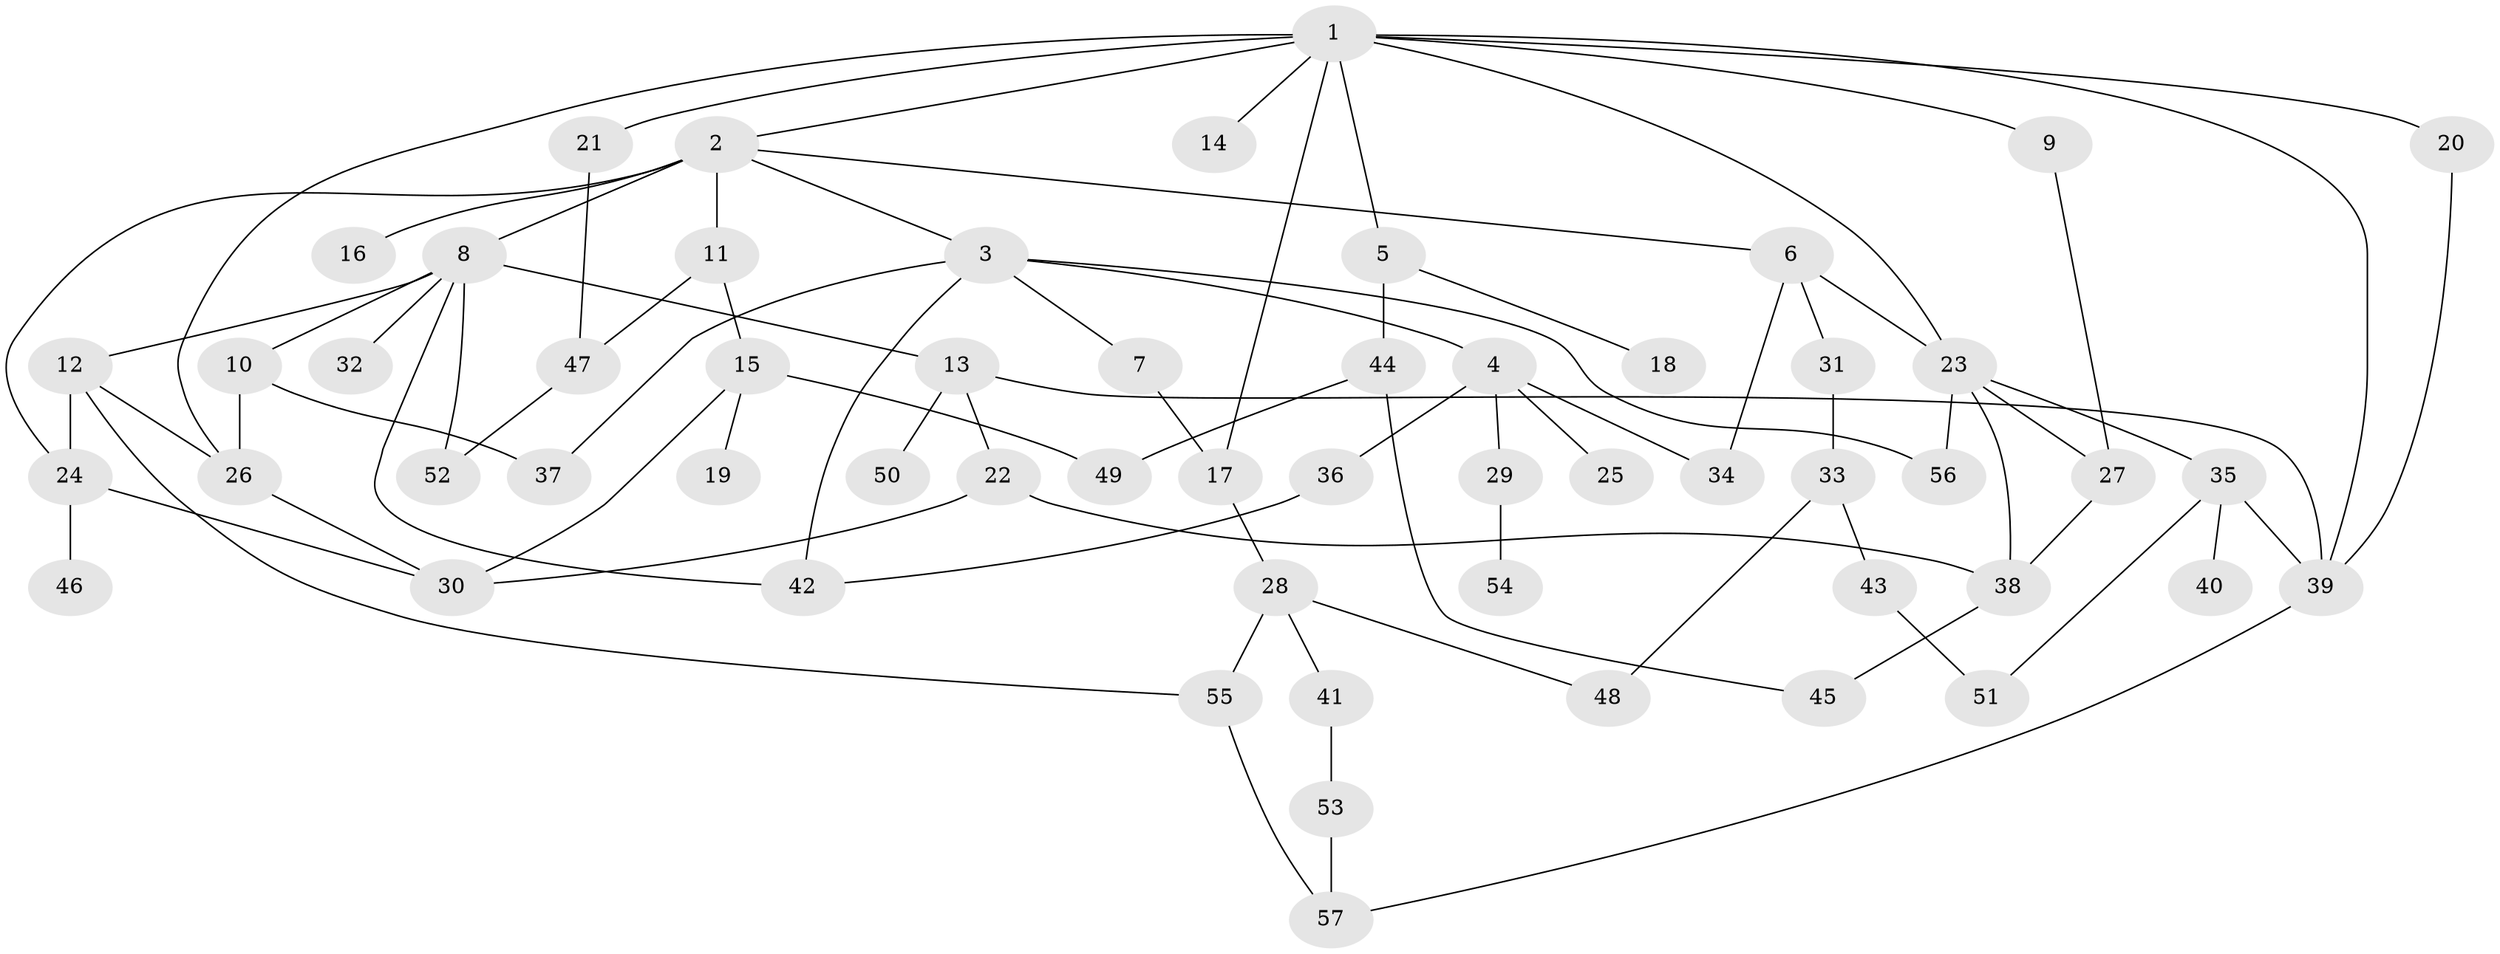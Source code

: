 // Generated by graph-tools (version 1.1) at 2025/25/03/09/25 03:25:25]
// undirected, 57 vertices, 84 edges
graph export_dot {
graph [start="1"]
  node [color=gray90,style=filled];
  1;
  2;
  3;
  4;
  5;
  6;
  7;
  8;
  9;
  10;
  11;
  12;
  13;
  14;
  15;
  16;
  17;
  18;
  19;
  20;
  21;
  22;
  23;
  24;
  25;
  26;
  27;
  28;
  29;
  30;
  31;
  32;
  33;
  34;
  35;
  36;
  37;
  38;
  39;
  40;
  41;
  42;
  43;
  44;
  45;
  46;
  47;
  48;
  49;
  50;
  51;
  52;
  53;
  54;
  55;
  56;
  57;
  1 -- 2;
  1 -- 5;
  1 -- 9;
  1 -- 14;
  1 -- 17;
  1 -- 20;
  1 -- 21;
  1 -- 23;
  1 -- 39;
  1 -- 26;
  2 -- 3;
  2 -- 6;
  2 -- 8;
  2 -- 11;
  2 -- 16;
  2 -- 24;
  3 -- 4;
  3 -- 7;
  3 -- 37;
  3 -- 56;
  3 -- 42;
  4 -- 25;
  4 -- 29;
  4 -- 34;
  4 -- 36;
  5 -- 18;
  5 -- 44;
  6 -- 31;
  6 -- 34;
  6 -- 23;
  7 -- 17;
  8 -- 10;
  8 -- 12;
  8 -- 13;
  8 -- 32;
  8 -- 42;
  8 -- 52;
  9 -- 27;
  10 -- 26;
  10 -- 37;
  11 -- 15;
  11 -- 47;
  12 -- 24;
  12 -- 26;
  12 -- 55;
  13 -- 22;
  13 -- 50;
  13 -- 39;
  15 -- 19;
  15 -- 30;
  15 -- 49;
  17 -- 28;
  20 -- 39;
  21 -- 47;
  22 -- 30;
  22 -- 38;
  23 -- 35;
  23 -- 38;
  23 -- 27;
  23 -- 56;
  24 -- 46;
  24 -- 30;
  26 -- 30;
  27 -- 38;
  28 -- 41;
  28 -- 55;
  28 -- 48;
  29 -- 54;
  31 -- 33;
  33 -- 43;
  33 -- 48;
  35 -- 40;
  35 -- 51;
  35 -- 39;
  36 -- 42;
  38 -- 45;
  39 -- 57;
  41 -- 53;
  43 -- 51;
  44 -- 45;
  44 -- 49;
  47 -- 52;
  53 -- 57;
  55 -- 57;
}
